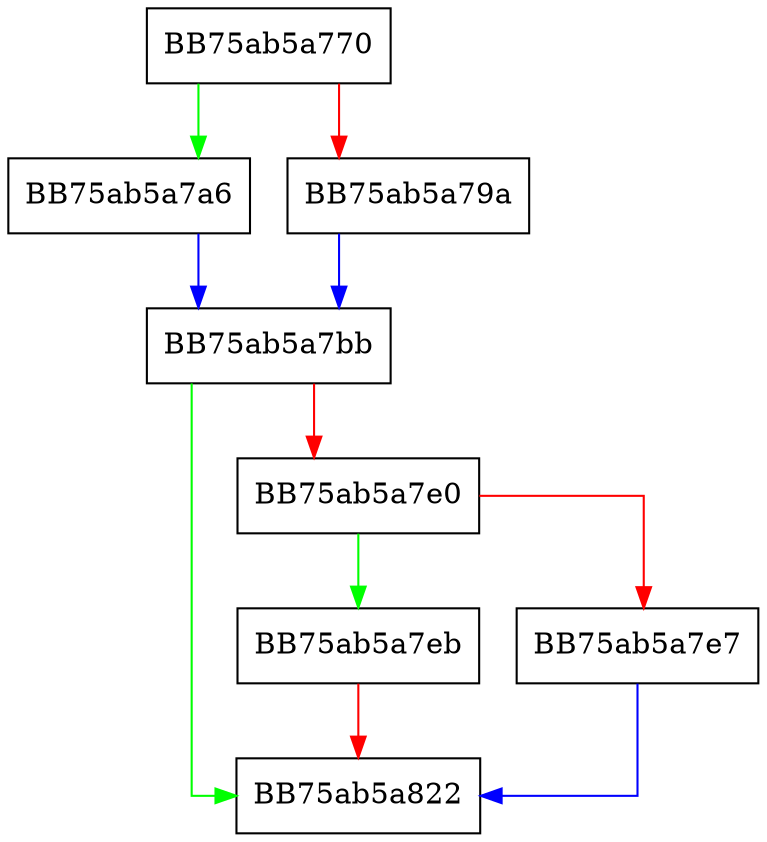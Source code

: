 digraph vdbeMergeEngineCompare {
  node [shape="box"];
  graph [splines=ortho];
  BB75ab5a770 -> BB75ab5a7a6 [color="green"];
  BB75ab5a770 -> BB75ab5a79a [color="red"];
  BB75ab5a79a -> BB75ab5a7bb [color="blue"];
  BB75ab5a7a6 -> BB75ab5a7bb [color="blue"];
  BB75ab5a7bb -> BB75ab5a822 [color="green"];
  BB75ab5a7bb -> BB75ab5a7e0 [color="red"];
  BB75ab5a7e0 -> BB75ab5a7eb [color="green"];
  BB75ab5a7e0 -> BB75ab5a7e7 [color="red"];
  BB75ab5a7e7 -> BB75ab5a822 [color="blue"];
  BB75ab5a7eb -> BB75ab5a822 [color="red"];
}